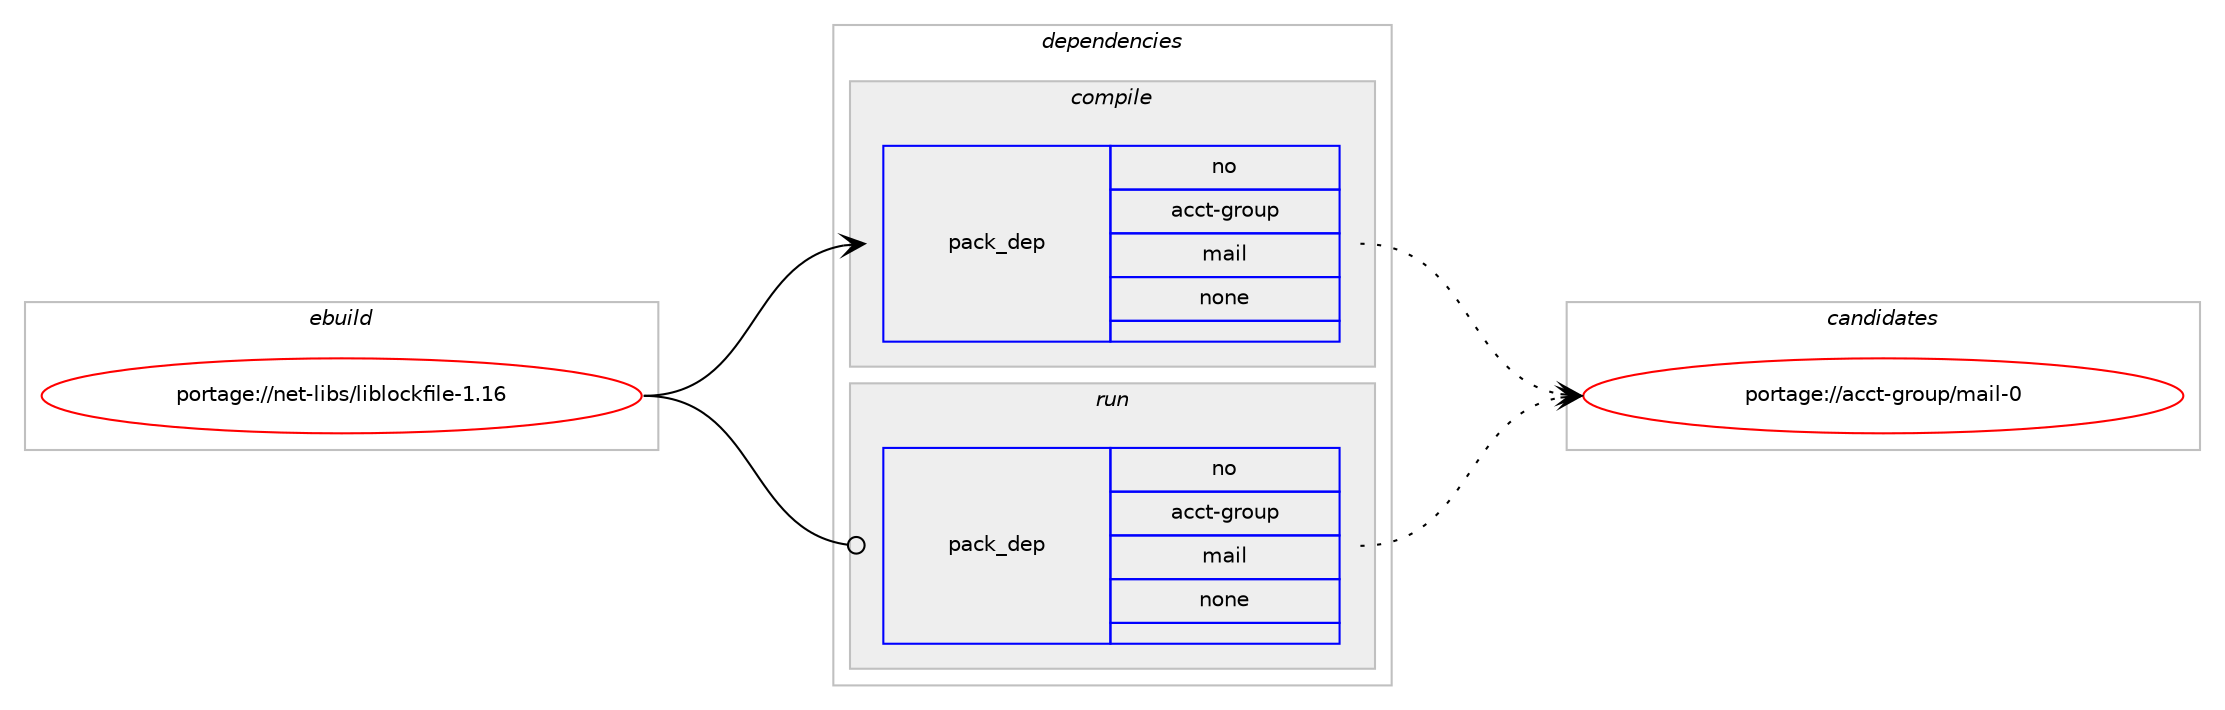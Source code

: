 digraph prolog {

# *************
# Graph options
# *************

newrank=true;
concentrate=true;
compound=true;
graph [rankdir=LR,fontname=Helvetica,fontsize=10,ranksep=1.5];#, ranksep=2.5, nodesep=0.2];
edge  [arrowhead=vee];
node  [fontname=Helvetica,fontsize=10];

# **********
# The ebuild
# **********

subgraph cluster_leftcol {
color=gray;
rank=same;
label=<<i>ebuild</i>>;
id [label="portage://net-libs/liblockfile-1.16", color=red, width=4, href="../net-libs/liblockfile-1.16.svg"];
}

# ****************
# The dependencies
# ****************

subgraph cluster_midcol {
color=gray;
label=<<i>dependencies</i>>;
subgraph cluster_compile {
fillcolor="#eeeeee";
style=filled;
label=<<i>compile</i>>;
subgraph pack61958 {
dependency80470 [label=<<TABLE BORDER="0" CELLBORDER="1" CELLSPACING="0" CELLPADDING="4" WIDTH="220"><TR><TD ROWSPAN="6" CELLPADDING="30">pack_dep</TD></TR><TR><TD WIDTH="110">no</TD></TR><TR><TD>acct-group</TD></TR><TR><TD>mail</TD></TR><TR><TD>none</TD></TR><TR><TD></TD></TR></TABLE>>, shape=none, color=blue];
}
id:e -> dependency80470:w [weight=20,style="solid",arrowhead="vee"];
}
subgraph cluster_compileandrun {
fillcolor="#eeeeee";
style=filled;
label=<<i>compile and run</i>>;
}
subgraph cluster_run {
fillcolor="#eeeeee";
style=filled;
label=<<i>run</i>>;
subgraph pack61959 {
dependency80471 [label=<<TABLE BORDER="0" CELLBORDER="1" CELLSPACING="0" CELLPADDING="4" WIDTH="220"><TR><TD ROWSPAN="6" CELLPADDING="30">pack_dep</TD></TR><TR><TD WIDTH="110">no</TD></TR><TR><TD>acct-group</TD></TR><TR><TD>mail</TD></TR><TR><TD>none</TD></TR><TR><TD></TD></TR></TABLE>>, shape=none, color=blue];
}
id:e -> dependency80471:w [weight=20,style="solid",arrowhead="odot"];
}
}

# **************
# The candidates
# **************

subgraph cluster_choices {
rank=same;
color=gray;
label=<<i>candidates</i>>;

subgraph choice61958 {
color=black;
nodesep=1;
choice9799991164510311411111711247109971051084548 [label="portage://acct-group/mail-0", color=red, width=4,href="../acct-group/mail-0.svg"];
dependency80470:e -> choice9799991164510311411111711247109971051084548:w [style=dotted,weight="100"];
}
subgraph choice61959 {
color=black;
nodesep=1;
choice9799991164510311411111711247109971051084548 [label="portage://acct-group/mail-0", color=red, width=4,href="../acct-group/mail-0.svg"];
dependency80471:e -> choice9799991164510311411111711247109971051084548:w [style=dotted,weight="100"];
}
}

}
